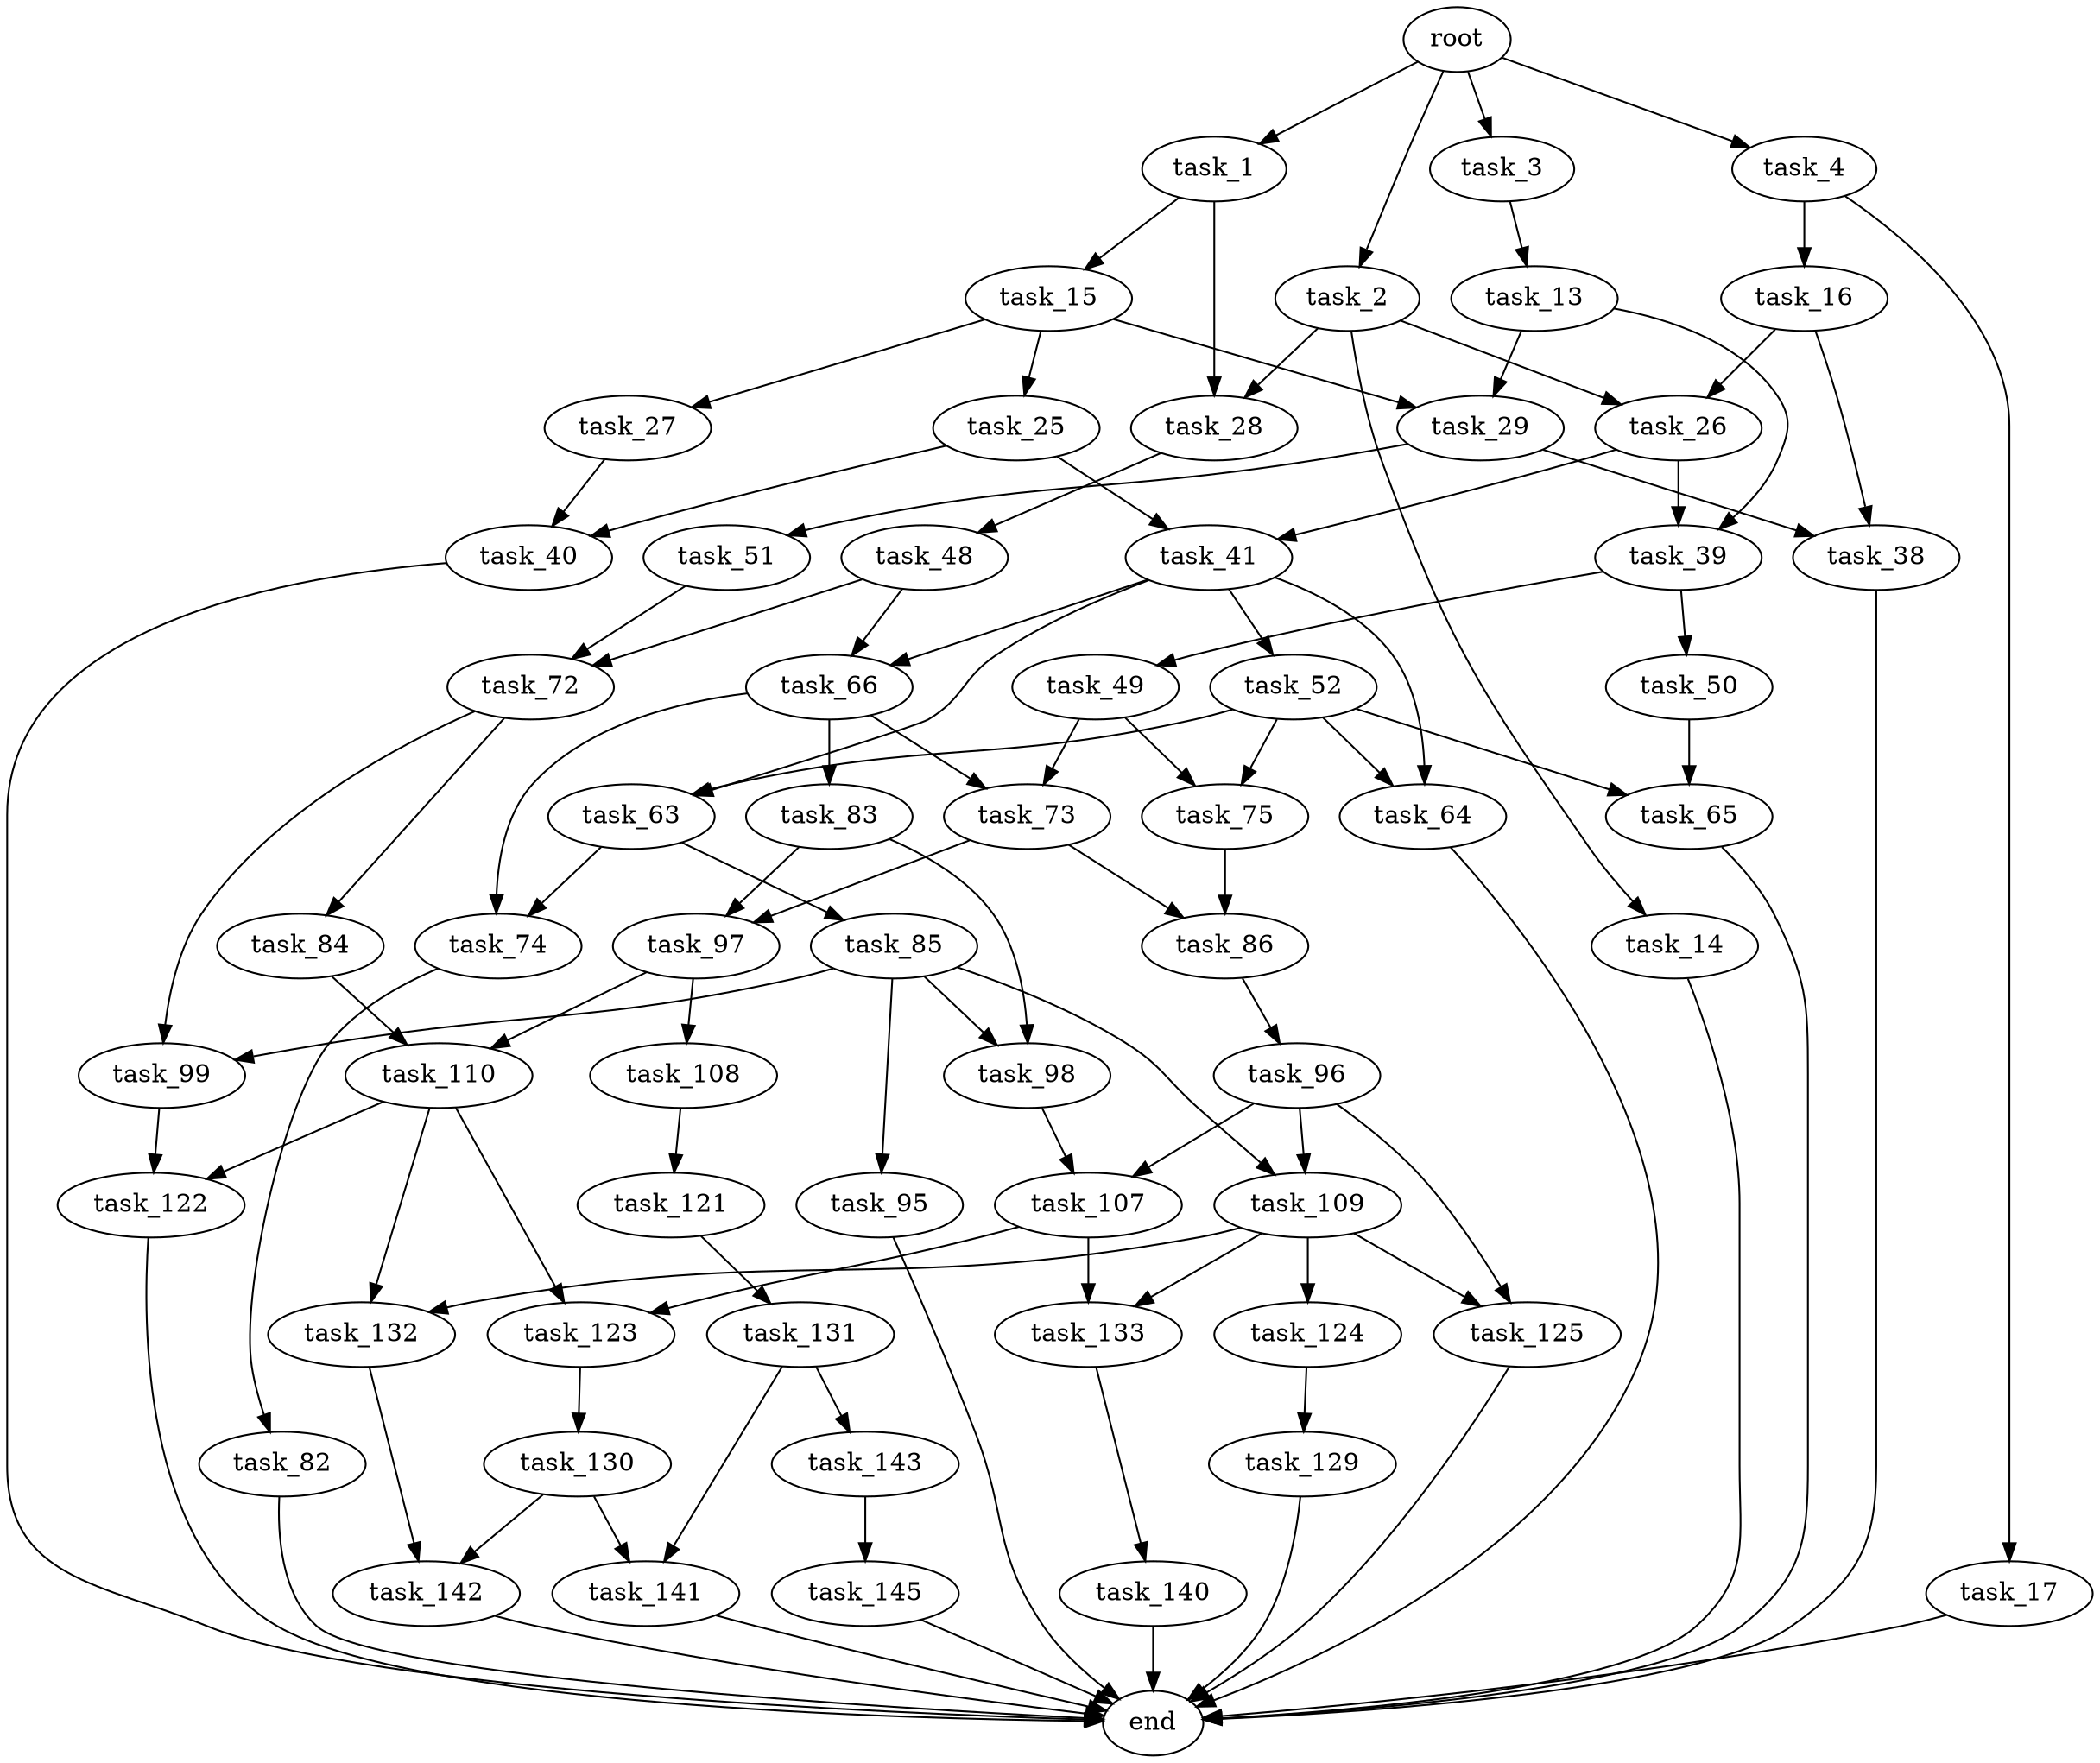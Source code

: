 digraph G {
  root [size="0.000000"];
  task_1 [size="8589934592.000000"];
  task_2 [size="82591576702.000000"];
  task_3 [size="134217728000.000000"];
  task_4 [size="6229734858.000000"];
  task_15 [size="231928233984.000000"];
  task_28 [size="1073741824000.000000"];
  task_14 [size="1073741824000.000000"];
  task_26 [size="22918835590.000000"];
  task_13 [size="683857673719.000000"];
  task_16 [size="1026765770.000000"];
  task_17 [size="291536427427.000000"];
  task_29 [size="403286266566.000000"];
  task_39 [size="231928233984.000000"];
  end [size="0.000000"];
  task_25 [size="134217728000.000000"];
  task_27 [size="368293445632.000000"];
  task_38 [size="47547684981.000000"];
  task_40 [size="1902590136.000000"];
  task_41 [size="346359076804.000000"];
  task_48 [size="8589934592.000000"];
  task_51 [size="11064019330.000000"];
  task_49 [size="28991029248.000000"];
  task_50 [size="68719476736.000000"];
  task_52 [size="298138438756.000000"];
  task_63 [size="368293445632.000000"];
  task_64 [size="10428278114.000000"];
  task_66 [size="782757789696.000000"];
  task_72 [size="231928233984.000000"];
  task_73 [size="22573262236.000000"];
  task_75 [size="68719476736.000000"];
  task_65 [size="22673228102.000000"];
  task_74 [size="68719476736.000000"];
  task_85 [size="267209210043.000000"];
  task_83 [size="105799321428.000000"];
  task_84 [size="9031473354.000000"];
  task_99 [size="35934369175.000000"];
  task_86 [size="14728219370.000000"];
  task_97 [size="1084402202891.000000"];
  task_82 [size="11915438703.000000"];
  task_98 [size="23004458614.000000"];
  task_110 [size="1971756701.000000"];
  task_95 [size="8498247845.000000"];
  task_109 [size="851899446.000000"];
  task_96 [size="36607419464.000000"];
  task_107 [size="34709850553.000000"];
  task_125 [size="368293445632.000000"];
  task_108 [size="4097642340.000000"];
  task_122 [size="1853008794.000000"];
  task_123 [size="17988062771.000000"];
  task_133 [size="12046135249.000000"];
  task_121 [size="5401212990.000000"];
  task_124 [size="10108920184.000000"];
  task_132 [size="2145766866.000000"];
  task_131 [size="264014326378.000000"];
  task_130 [size="1073741824000.000000"];
  task_129 [size="368293445632.000000"];
  task_141 [size="5885757950.000000"];
  task_142 [size="231928233984.000000"];
  task_143 [size="474449872178.000000"];
  task_140 [size="68719476736.000000"];
  task_145 [size="134217728000.000000"];

  root -> task_1 [size="1.000000"];
  root -> task_2 [size="1.000000"];
  root -> task_3 [size="1.000000"];
  root -> task_4 [size="1.000000"];
  task_1 -> task_15 [size="33554432.000000"];
  task_1 -> task_28 [size="33554432.000000"];
  task_2 -> task_14 [size="75497472.000000"];
  task_2 -> task_26 [size="75497472.000000"];
  task_2 -> task_28 [size="75497472.000000"];
  task_3 -> task_13 [size="209715200.000000"];
  task_4 -> task_16 [size="536870912.000000"];
  task_4 -> task_17 [size="536870912.000000"];
  task_15 -> task_25 [size="301989888.000000"];
  task_15 -> task_27 [size="301989888.000000"];
  task_15 -> task_29 [size="301989888.000000"];
  task_28 -> task_48 [size="838860800.000000"];
  task_14 -> end [size="1.000000"];
  task_26 -> task_39 [size="679477248.000000"];
  task_26 -> task_41 [size="679477248.000000"];
  task_13 -> task_29 [size="679477248.000000"];
  task_13 -> task_39 [size="679477248.000000"];
  task_16 -> task_26 [size="33554432.000000"];
  task_16 -> task_38 [size="33554432.000000"];
  task_17 -> end [size="1.000000"];
  task_29 -> task_38 [size="301989888.000000"];
  task_29 -> task_51 [size="301989888.000000"];
  task_39 -> task_49 [size="301989888.000000"];
  task_39 -> task_50 [size="301989888.000000"];
  task_25 -> task_40 [size="209715200.000000"];
  task_25 -> task_41 [size="209715200.000000"];
  task_27 -> task_40 [size="411041792.000000"];
  task_38 -> end [size="1.000000"];
  task_40 -> end [size="1.000000"];
  task_41 -> task_52 [size="536870912.000000"];
  task_41 -> task_63 [size="536870912.000000"];
  task_41 -> task_64 [size="536870912.000000"];
  task_41 -> task_66 [size="536870912.000000"];
  task_48 -> task_66 [size="33554432.000000"];
  task_48 -> task_72 [size="33554432.000000"];
  task_51 -> task_72 [size="209715200.000000"];
  task_49 -> task_73 [size="75497472.000000"];
  task_49 -> task_75 [size="75497472.000000"];
  task_50 -> task_65 [size="134217728.000000"];
  task_52 -> task_63 [size="209715200.000000"];
  task_52 -> task_64 [size="209715200.000000"];
  task_52 -> task_65 [size="209715200.000000"];
  task_52 -> task_75 [size="209715200.000000"];
  task_63 -> task_74 [size="411041792.000000"];
  task_63 -> task_85 [size="411041792.000000"];
  task_64 -> end [size="1.000000"];
  task_66 -> task_73 [size="679477248.000000"];
  task_66 -> task_74 [size="679477248.000000"];
  task_66 -> task_83 [size="679477248.000000"];
  task_72 -> task_84 [size="301989888.000000"];
  task_72 -> task_99 [size="301989888.000000"];
  task_73 -> task_86 [size="33554432.000000"];
  task_73 -> task_97 [size="33554432.000000"];
  task_75 -> task_86 [size="134217728.000000"];
  task_65 -> end [size="1.000000"];
  task_74 -> task_82 [size="134217728.000000"];
  task_85 -> task_95 [size="838860800.000000"];
  task_85 -> task_98 [size="838860800.000000"];
  task_85 -> task_99 [size="838860800.000000"];
  task_85 -> task_109 [size="838860800.000000"];
  task_83 -> task_97 [size="134217728.000000"];
  task_83 -> task_98 [size="134217728.000000"];
  task_84 -> task_110 [size="301989888.000000"];
  task_99 -> task_122 [size="679477248.000000"];
  task_86 -> task_96 [size="536870912.000000"];
  task_97 -> task_108 [size="679477248.000000"];
  task_97 -> task_110 [size="679477248.000000"];
  task_82 -> end [size="1.000000"];
  task_98 -> task_107 [size="536870912.000000"];
  task_110 -> task_122 [size="75497472.000000"];
  task_110 -> task_123 [size="75497472.000000"];
  task_110 -> task_132 [size="75497472.000000"];
  task_95 -> end [size="1.000000"];
  task_109 -> task_124 [size="33554432.000000"];
  task_109 -> task_125 [size="33554432.000000"];
  task_109 -> task_132 [size="33554432.000000"];
  task_109 -> task_133 [size="33554432.000000"];
  task_96 -> task_107 [size="75497472.000000"];
  task_96 -> task_109 [size="75497472.000000"];
  task_96 -> task_125 [size="75497472.000000"];
  task_107 -> task_123 [size="838860800.000000"];
  task_107 -> task_133 [size="838860800.000000"];
  task_125 -> end [size="1.000000"];
  task_108 -> task_121 [size="134217728.000000"];
  task_122 -> end [size="1.000000"];
  task_123 -> task_130 [size="33554432.000000"];
  task_133 -> task_140 [size="679477248.000000"];
  task_121 -> task_131 [size="134217728.000000"];
  task_124 -> task_129 [size="209715200.000000"];
  task_132 -> task_142 [size="209715200.000000"];
  task_131 -> task_141 [size="679477248.000000"];
  task_131 -> task_143 [size="679477248.000000"];
  task_130 -> task_141 [size="838860800.000000"];
  task_130 -> task_142 [size="838860800.000000"];
  task_129 -> end [size="1.000000"];
  task_141 -> end [size="1.000000"];
  task_142 -> end [size="1.000000"];
  task_143 -> task_145 [size="301989888.000000"];
  task_140 -> end [size="1.000000"];
  task_145 -> end [size="1.000000"];
}
